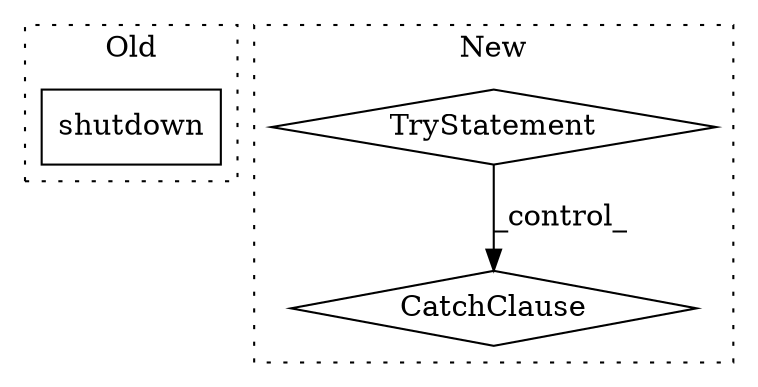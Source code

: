 digraph G {
subgraph cluster0 {
1 [label="shutdown" a="32" s="2260" l="10" shape="box"];
label = "Old";
style="dotted";
}
subgraph cluster1 {
2 [label="TryStatement" a="54" s="2050" l="4" shape="diamond"];
3 [label="CatchClause" a="12" s="2091,2115" l="13,2" shape="diamond"];
label = "New";
style="dotted";
}
2 -> 3 [label="_control_"];
}